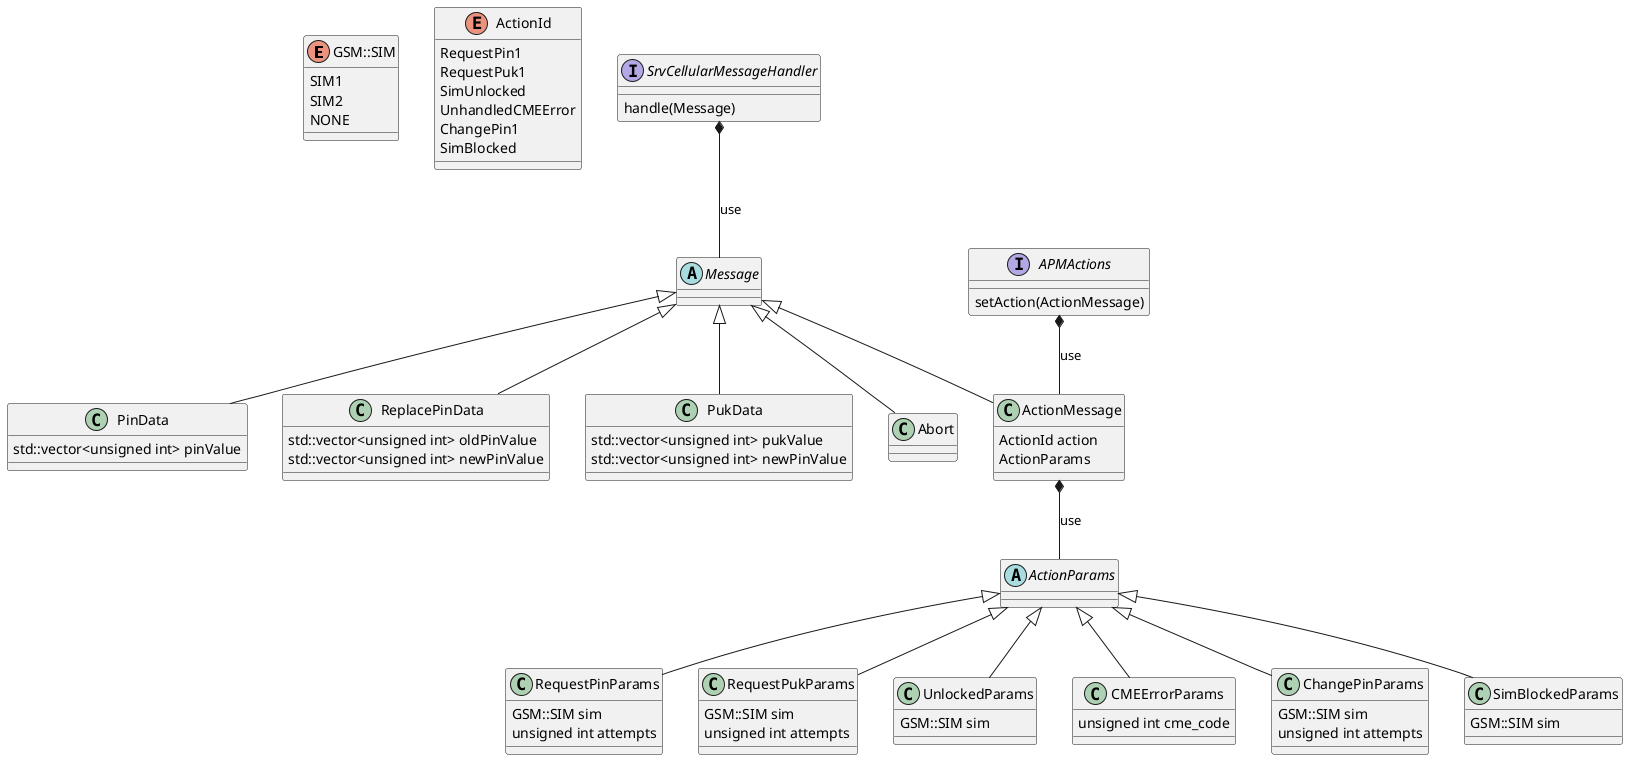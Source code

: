 @startuml

enum GSM::SIM
{
    SIM1
    SIM2
    NONE
}

enum ActionId
{
    RequestPin1
    RequestPuk1
    SimUnlocked
    UnhandledCMEError
    ChangePin1
    SimBlocked
}

abstract class ActionParams
{

}

abstract class Message
{

}
class PinData
{
    std::vector<unsigned int> pinValue
}
class ReplacePinData
{
    std::vector<unsigned int> oldPinValue
    std::vector<unsigned int> newPinValue
}
class PukData
{
    std::vector<unsigned int> pukValue
    std::vector<unsigned int> newPinValue
}
class Abort
{

}

class ActionMessage
{
    ActionId action
    ActionParams
}
class RequestPinParams
{
    GSM::SIM sim
    unsigned int attempts
}
class RequestPukParams
{
    GSM::SIM sim
    unsigned int attempts
}
class UnlockedParams
{
    GSM::SIM sim
}
class CMEErrorParams
{
    unsigned int cme_code
}
class ChangePinParams
{
    GSM::SIM sim
    unsigned int attempts
}
class SimBlockedParams
{
    GSM::SIM sim
}

Message <|-- PinData
Message <|-- ReplacePinData
Message <|-- PukData
Message <|-- Abort
Message <|-- ActionMessage
ActionParams <|-- RequestPinParams
ActionParams <|-- RequestPukParams
ActionParams <|-- UnlockedParams
ActionParams <|-- CMEErrorParams
ActionParams <|-- ChangePinParams
ActionParams <|-- SimBlockedParams
interface SrvCellularMessageHandler
{
    handle(Message)
}
interface APMActions
{
    setAction(ActionMessage)
}

SrvCellularMessageHandler *-- Message : use
APMActions *-- ActionMessage : use
ActionMessage *-- ActionParams : use

@enduml
